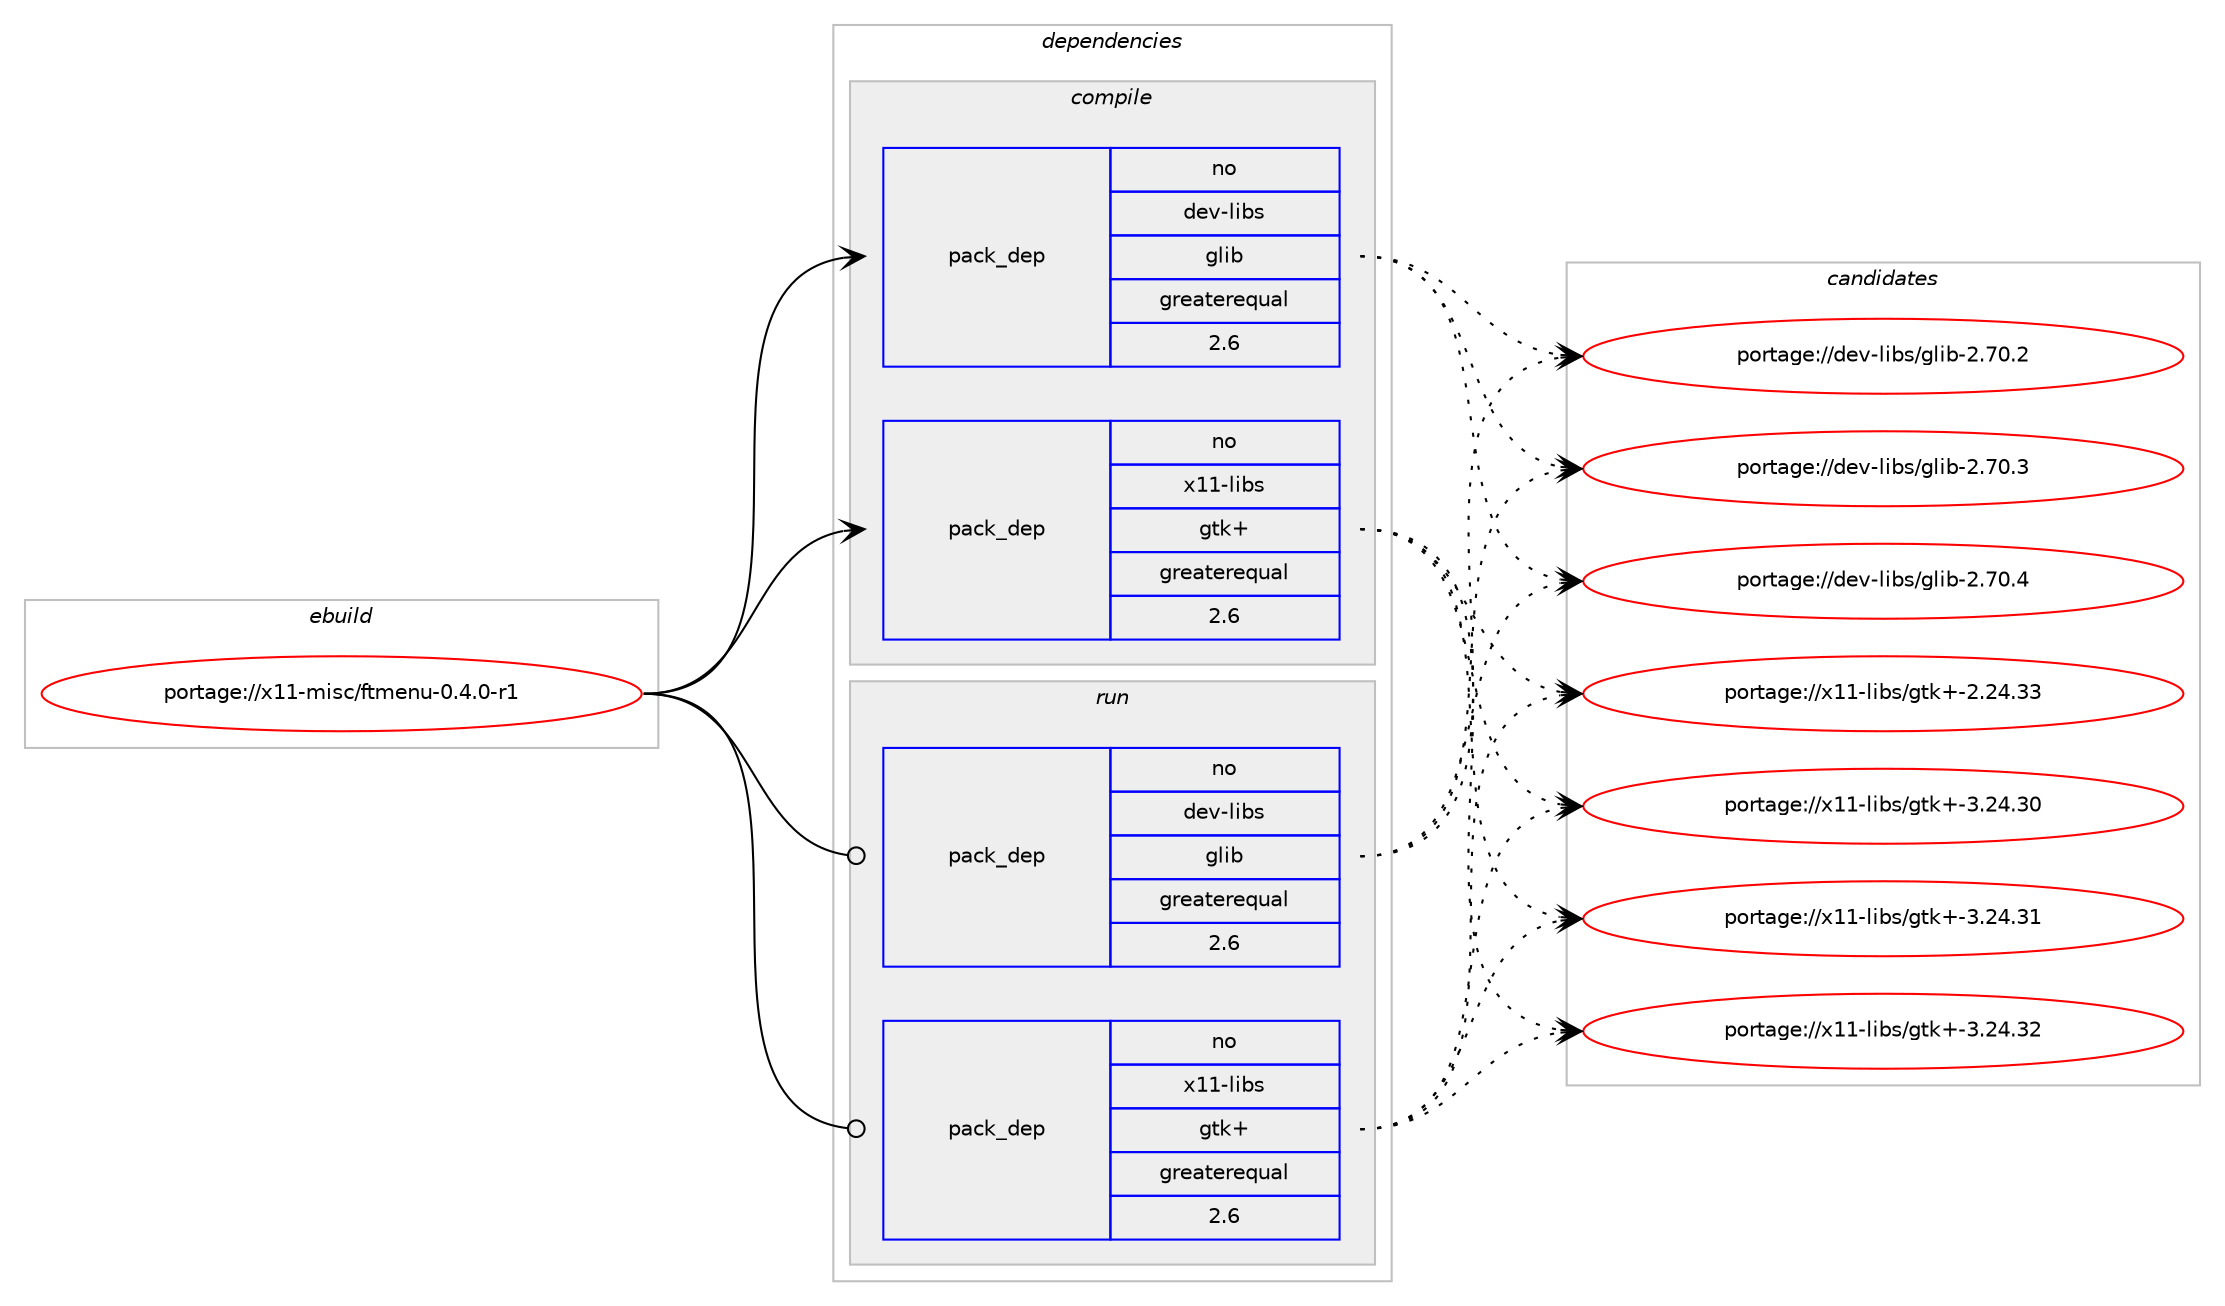 digraph prolog {

# *************
# Graph options
# *************

newrank=true;
concentrate=true;
compound=true;
graph [rankdir=LR,fontname=Helvetica,fontsize=10,ranksep=1.5];#, ranksep=2.5, nodesep=0.2];
edge  [arrowhead=vee];
node  [fontname=Helvetica,fontsize=10];

# **********
# The ebuild
# **********

subgraph cluster_leftcol {
color=gray;
rank=same;
label=<<i>ebuild</i>>;
id [label="portage://x11-misc/ftmenu-0.4.0-r1", color=red, width=4, href="../x11-misc/ftmenu-0.4.0-r1.svg"];
}

# ****************
# The dependencies
# ****************

subgraph cluster_midcol {
color=gray;
label=<<i>dependencies</i>>;
subgraph cluster_compile {
fillcolor="#eeeeee";
style=filled;
label=<<i>compile</i>>;
subgraph pack2877 {
dependency3287 [label=<<TABLE BORDER="0" CELLBORDER="1" CELLSPACING="0" CELLPADDING="4" WIDTH="220"><TR><TD ROWSPAN="6" CELLPADDING="30">pack_dep</TD></TR><TR><TD WIDTH="110">no</TD></TR><TR><TD>dev-libs</TD></TR><TR><TD>glib</TD></TR><TR><TD>greaterequal</TD></TR><TR><TD>2.6</TD></TR></TABLE>>, shape=none, color=blue];
}
id:e -> dependency3287:w [weight=20,style="solid",arrowhead="vee"];
# *** BEGIN UNKNOWN DEPENDENCY TYPE (TODO) ***
# id -> package_dependency(portage://x11-misc/ftmenu-0.4.0-r1,install,no,virtual,pkgconfig,none,[,,],[],[])
# *** END UNKNOWN DEPENDENCY TYPE (TODO) ***

subgraph pack2878 {
dependency3288 [label=<<TABLE BORDER="0" CELLBORDER="1" CELLSPACING="0" CELLPADDING="4" WIDTH="220"><TR><TD ROWSPAN="6" CELLPADDING="30">pack_dep</TD></TR><TR><TD WIDTH="110">no</TD></TR><TR><TD>x11-libs</TD></TR><TR><TD>gtk+</TD></TR><TR><TD>greaterequal</TD></TR><TR><TD>2.6</TD></TR></TABLE>>, shape=none, color=blue];
}
id:e -> dependency3288:w [weight=20,style="solid",arrowhead="vee"];
}
subgraph cluster_compileandrun {
fillcolor="#eeeeee";
style=filled;
label=<<i>compile and run</i>>;
}
subgraph cluster_run {
fillcolor="#eeeeee";
style=filled;
label=<<i>run</i>>;
subgraph pack2879 {
dependency3289 [label=<<TABLE BORDER="0" CELLBORDER="1" CELLSPACING="0" CELLPADDING="4" WIDTH="220"><TR><TD ROWSPAN="6" CELLPADDING="30">pack_dep</TD></TR><TR><TD WIDTH="110">no</TD></TR><TR><TD>dev-libs</TD></TR><TR><TD>glib</TD></TR><TR><TD>greaterequal</TD></TR><TR><TD>2.6</TD></TR></TABLE>>, shape=none, color=blue];
}
id:e -> dependency3289:w [weight=20,style="solid",arrowhead="odot"];
subgraph pack2880 {
dependency3290 [label=<<TABLE BORDER="0" CELLBORDER="1" CELLSPACING="0" CELLPADDING="4" WIDTH="220"><TR><TD ROWSPAN="6" CELLPADDING="30">pack_dep</TD></TR><TR><TD WIDTH="110">no</TD></TR><TR><TD>x11-libs</TD></TR><TR><TD>gtk+</TD></TR><TR><TD>greaterequal</TD></TR><TR><TD>2.6</TD></TR></TABLE>>, shape=none, color=blue];
}
id:e -> dependency3290:w [weight=20,style="solid",arrowhead="odot"];
# *** BEGIN UNKNOWN DEPENDENCY TYPE (TODO) ***
# id -> package_dependency(portage://x11-misc/ftmenu-0.4.0-r1,run,no,x11-wm,fluxbox,none,[,,],[],[])
# *** END UNKNOWN DEPENDENCY TYPE (TODO) ***

}
}

# **************
# The candidates
# **************

subgraph cluster_choices {
rank=same;
color=gray;
label=<<i>candidates</i>>;

subgraph choice2877 {
color=black;
nodesep=1;
choice1001011184510810598115471031081059845504655484650 [label="portage://dev-libs/glib-2.70.2", color=red, width=4,href="../dev-libs/glib-2.70.2.svg"];
choice1001011184510810598115471031081059845504655484651 [label="portage://dev-libs/glib-2.70.3", color=red, width=4,href="../dev-libs/glib-2.70.3.svg"];
choice1001011184510810598115471031081059845504655484652 [label="portage://dev-libs/glib-2.70.4", color=red, width=4,href="../dev-libs/glib-2.70.4.svg"];
dependency3287:e -> choice1001011184510810598115471031081059845504655484650:w [style=dotted,weight="100"];
dependency3287:e -> choice1001011184510810598115471031081059845504655484651:w [style=dotted,weight="100"];
dependency3287:e -> choice1001011184510810598115471031081059845504655484652:w [style=dotted,weight="100"];
}
subgraph choice2878 {
color=black;
nodesep=1;
choice1204949451081059811547103116107434550465052465151 [label="portage://x11-libs/gtk+-2.24.33", color=red, width=4,href="../x11-libs/gtk+-2.24.33.svg"];
choice1204949451081059811547103116107434551465052465148 [label="portage://x11-libs/gtk+-3.24.30", color=red, width=4,href="../x11-libs/gtk+-3.24.30.svg"];
choice1204949451081059811547103116107434551465052465149 [label="portage://x11-libs/gtk+-3.24.31", color=red, width=4,href="../x11-libs/gtk+-3.24.31.svg"];
choice1204949451081059811547103116107434551465052465150 [label="portage://x11-libs/gtk+-3.24.32", color=red, width=4,href="../x11-libs/gtk+-3.24.32.svg"];
dependency3288:e -> choice1204949451081059811547103116107434550465052465151:w [style=dotted,weight="100"];
dependency3288:e -> choice1204949451081059811547103116107434551465052465148:w [style=dotted,weight="100"];
dependency3288:e -> choice1204949451081059811547103116107434551465052465149:w [style=dotted,weight="100"];
dependency3288:e -> choice1204949451081059811547103116107434551465052465150:w [style=dotted,weight="100"];
}
subgraph choice2879 {
color=black;
nodesep=1;
choice1001011184510810598115471031081059845504655484650 [label="portage://dev-libs/glib-2.70.2", color=red, width=4,href="../dev-libs/glib-2.70.2.svg"];
choice1001011184510810598115471031081059845504655484651 [label="portage://dev-libs/glib-2.70.3", color=red, width=4,href="../dev-libs/glib-2.70.3.svg"];
choice1001011184510810598115471031081059845504655484652 [label="portage://dev-libs/glib-2.70.4", color=red, width=4,href="../dev-libs/glib-2.70.4.svg"];
dependency3289:e -> choice1001011184510810598115471031081059845504655484650:w [style=dotted,weight="100"];
dependency3289:e -> choice1001011184510810598115471031081059845504655484651:w [style=dotted,weight="100"];
dependency3289:e -> choice1001011184510810598115471031081059845504655484652:w [style=dotted,weight="100"];
}
subgraph choice2880 {
color=black;
nodesep=1;
choice1204949451081059811547103116107434550465052465151 [label="portage://x11-libs/gtk+-2.24.33", color=red, width=4,href="../x11-libs/gtk+-2.24.33.svg"];
choice1204949451081059811547103116107434551465052465148 [label="portage://x11-libs/gtk+-3.24.30", color=red, width=4,href="../x11-libs/gtk+-3.24.30.svg"];
choice1204949451081059811547103116107434551465052465149 [label="portage://x11-libs/gtk+-3.24.31", color=red, width=4,href="../x11-libs/gtk+-3.24.31.svg"];
choice1204949451081059811547103116107434551465052465150 [label="portage://x11-libs/gtk+-3.24.32", color=red, width=4,href="../x11-libs/gtk+-3.24.32.svg"];
dependency3290:e -> choice1204949451081059811547103116107434550465052465151:w [style=dotted,weight="100"];
dependency3290:e -> choice1204949451081059811547103116107434551465052465148:w [style=dotted,weight="100"];
dependency3290:e -> choice1204949451081059811547103116107434551465052465149:w [style=dotted,weight="100"];
dependency3290:e -> choice1204949451081059811547103116107434551465052465150:w [style=dotted,weight="100"];
}
}

}
